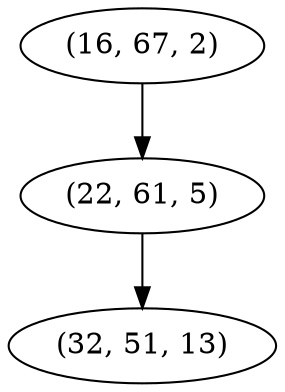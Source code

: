 digraph tree {
    "(16, 67, 2)";
    "(22, 61, 5)";
    "(32, 51, 13)";
    "(16, 67, 2)" -> "(22, 61, 5)";
    "(22, 61, 5)" -> "(32, 51, 13)";
}
